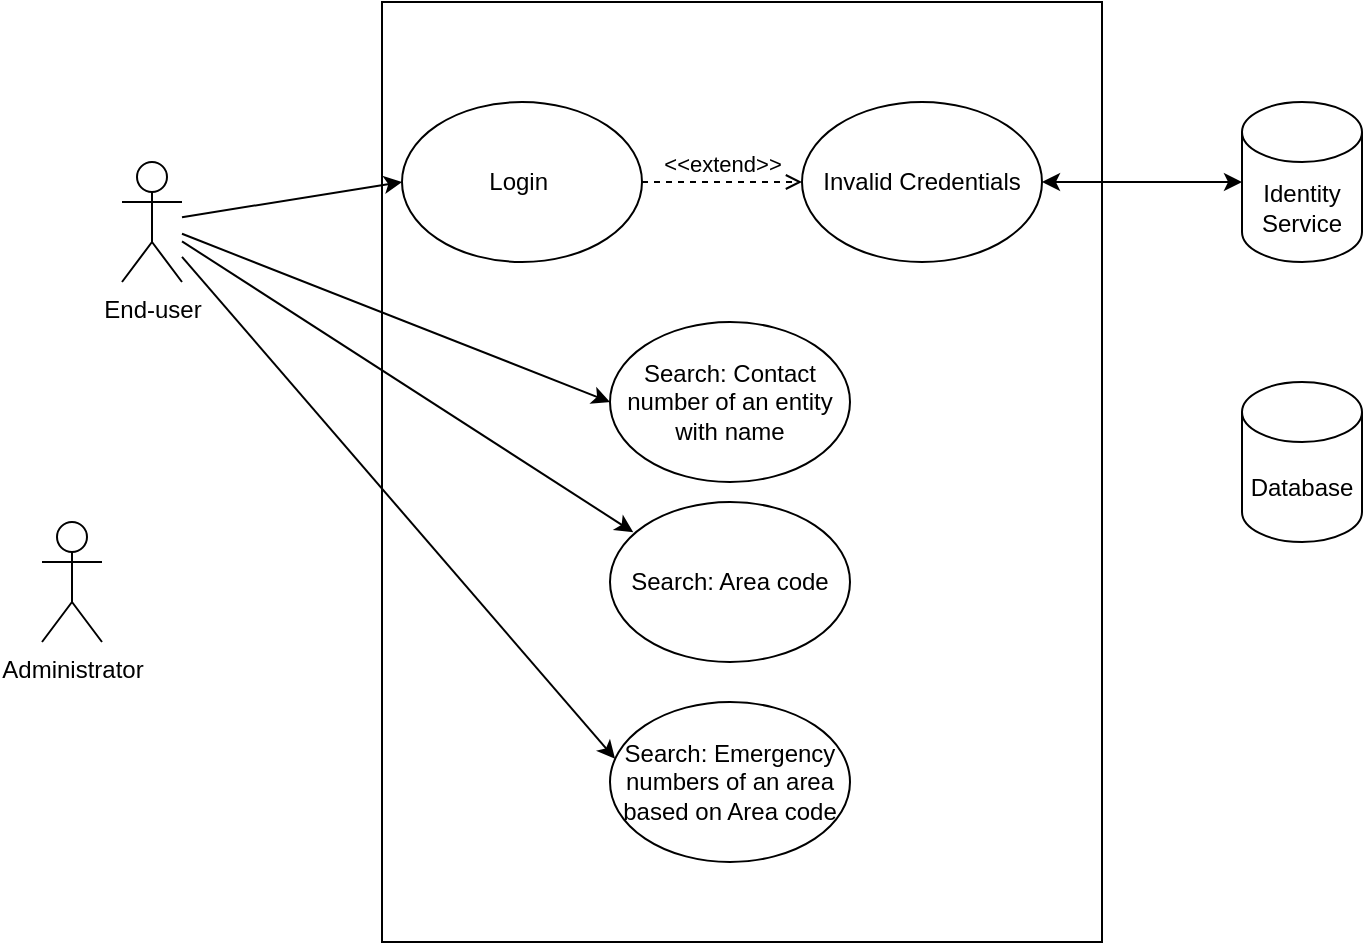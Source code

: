 <mxfile version="20.8.21" type="github">
  <diagram name="Page-1" id="6EyblzrIjItD2IjLhD8e">
    <mxGraphModel dx="1066" dy="511" grid="1" gridSize="10" guides="1" tooltips="1" connect="1" arrows="1" fold="1" page="1" pageScale="1" pageWidth="827" pageHeight="1169" math="0" shadow="0">
      <root>
        <mxCell id="0" />
        <mxCell id="1" parent="0" />
        <mxCell id="JC255g4Zn3fgpcR03gjc-1" value="End-user" style="shape=umlActor;verticalLabelPosition=bottom;verticalAlign=top;html=1;outlineConnect=0;" vertex="1" parent="1">
          <mxGeometry x="110" y="160" width="30" height="60" as="geometry" />
        </mxCell>
        <mxCell id="JC255g4Zn3fgpcR03gjc-3" value="" style="rounded=0;whiteSpace=wrap;html=1;" vertex="1" parent="1">
          <mxGeometry x="240" y="80" width="360" height="470" as="geometry" />
        </mxCell>
        <mxCell id="JC255g4Zn3fgpcR03gjc-4" value="Administrator" style="shape=umlActor;verticalLabelPosition=bottom;verticalAlign=top;html=1;outlineConnect=0;" vertex="1" parent="1">
          <mxGeometry x="70" y="340" width="30" height="60" as="geometry" />
        </mxCell>
        <mxCell id="JC255g4Zn3fgpcR03gjc-7" value="Database" style="shape=cylinder3;whiteSpace=wrap;html=1;boundedLbl=1;backgroundOutline=1;size=15;" vertex="1" parent="1">
          <mxGeometry x="670" y="270" width="60" height="80" as="geometry" />
        </mxCell>
        <mxCell id="JC255g4Zn3fgpcR03gjc-8" value="Login&amp;nbsp;" style="ellipse;whiteSpace=wrap;html=1;" vertex="1" parent="1">
          <mxGeometry x="250" y="130" width="120" height="80" as="geometry" />
        </mxCell>
        <mxCell id="JC255g4Zn3fgpcR03gjc-9" value="Invalid Credentials" style="ellipse;whiteSpace=wrap;html=1;" vertex="1" parent="1">
          <mxGeometry x="450" y="130" width="120" height="80" as="geometry" />
        </mxCell>
        <mxCell id="JC255g4Zn3fgpcR03gjc-10" value="&amp;lt;&amp;lt;extend&amp;gt;&amp;gt;" style="html=1;verticalAlign=bottom;labelBackgroundColor=none;endArrow=open;endFill=0;dashed=1;rounded=0;exitX=1;exitY=0.5;exitDx=0;exitDy=0;entryX=0;entryY=0.5;entryDx=0;entryDy=0;" edge="1" parent="1" source="JC255g4Zn3fgpcR03gjc-8" target="JC255g4Zn3fgpcR03gjc-9">
          <mxGeometry width="160" relative="1" as="geometry">
            <mxPoint x="350" y="300" as="sourcePoint" />
            <mxPoint x="510" y="300" as="targetPoint" />
          </mxGeometry>
        </mxCell>
        <mxCell id="JC255g4Zn3fgpcR03gjc-13" value="" style="endArrow=classic;startArrow=classic;html=1;rounded=0;exitX=1;exitY=0.5;exitDx=0;exitDy=0;" edge="1" parent="1" source="JC255g4Zn3fgpcR03gjc-9">
          <mxGeometry width="50" height="50" relative="1" as="geometry">
            <mxPoint x="410" y="330" as="sourcePoint" />
            <mxPoint x="670" y="170" as="targetPoint" />
          </mxGeometry>
        </mxCell>
        <mxCell id="JC255g4Zn3fgpcR03gjc-14" value="Identity Service" style="shape=cylinder3;whiteSpace=wrap;html=1;boundedLbl=1;backgroundOutline=1;size=15;" vertex="1" parent="1">
          <mxGeometry x="670" y="130" width="60" height="80" as="geometry" />
        </mxCell>
        <mxCell id="JC255g4Zn3fgpcR03gjc-17" value="Search: Contact number of an entity with name" style="ellipse;whiteSpace=wrap;html=1;" vertex="1" parent="1">
          <mxGeometry x="354" y="240" width="120" height="80" as="geometry" />
        </mxCell>
        <mxCell id="JC255g4Zn3fgpcR03gjc-19" value="Search: Emergency numbers of an area based on Area code" style="ellipse;whiteSpace=wrap;html=1;" vertex="1" parent="1">
          <mxGeometry x="354" y="430" width="120" height="80" as="geometry" />
        </mxCell>
        <mxCell id="JC255g4Zn3fgpcR03gjc-20" value="Search: Area code" style="ellipse;whiteSpace=wrap;html=1;" vertex="1" parent="1">
          <mxGeometry x="354" y="330" width="120" height="80" as="geometry" />
        </mxCell>
        <mxCell id="JC255g4Zn3fgpcR03gjc-21" value="" style="endArrow=classic;html=1;rounded=0;entryX=0;entryY=0.5;entryDx=0;entryDy=0;" edge="1" parent="1" source="JC255g4Zn3fgpcR03gjc-1" target="JC255g4Zn3fgpcR03gjc-17">
          <mxGeometry width="50" height="50" relative="1" as="geometry">
            <mxPoint x="160" y="210" as="sourcePoint" />
            <mxPoint x="460" y="400" as="targetPoint" />
          </mxGeometry>
        </mxCell>
        <mxCell id="JC255g4Zn3fgpcR03gjc-22" value="" style="endArrow=classic;html=1;rounded=0;entryX=0;entryY=0.5;entryDx=0;entryDy=0;anchorPointDirection=1;" edge="1" parent="1" source="JC255g4Zn3fgpcR03gjc-1" target="JC255g4Zn3fgpcR03gjc-8">
          <mxGeometry width="50" height="50" relative="1" as="geometry">
            <mxPoint x="410" y="450" as="sourcePoint" />
            <mxPoint x="460" y="400" as="targetPoint" />
          </mxGeometry>
        </mxCell>
        <mxCell id="JC255g4Zn3fgpcR03gjc-24" value="" style="endArrow=classic;html=1;rounded=0;entryX=0.097;entryY=0.189;entryDx=0;entryDy=0;entryPerimeter=0;" edge="1" parent="1" source="JC255g4Zn3fgpcR03gjc-1" target="JC255g4Zn3fgpcR03gjc-20">
          <mxGeometry width="50" height="50" relative="1" as="geometry">
            <mxPoint x="410" y="450" as="sourcePoint" />
            <mxPoint x="460" y="400" as="targetPoint" />
          </mxGeometry>
        </mxCell>
        <mxCell id="JC255g4Zn3fgpcR03gjc-25" value="" style="endArrow=classic;html=1;rounded=0;entryX=0.021;entryY=0.355;entryDx=0;entryDy=0;entryPerimeter=0;" edge="1" parent="1" source="JC255g4Zn3fgpcR03gjc-1" target="JC255g4Zn3fgpcR03gjc-19">
          <mxGeometry width="50" height="50" relative="1" as="geometry">
            <mxPoint x="140" y="260" as="sourcePoint" />
            <mxPoint x="460" y="260" as="targetPoint" />
          </mxGeometry>
        </mxCell>
      </root>
    </mxGraphModel>
  </diagram>
</mxfile>
